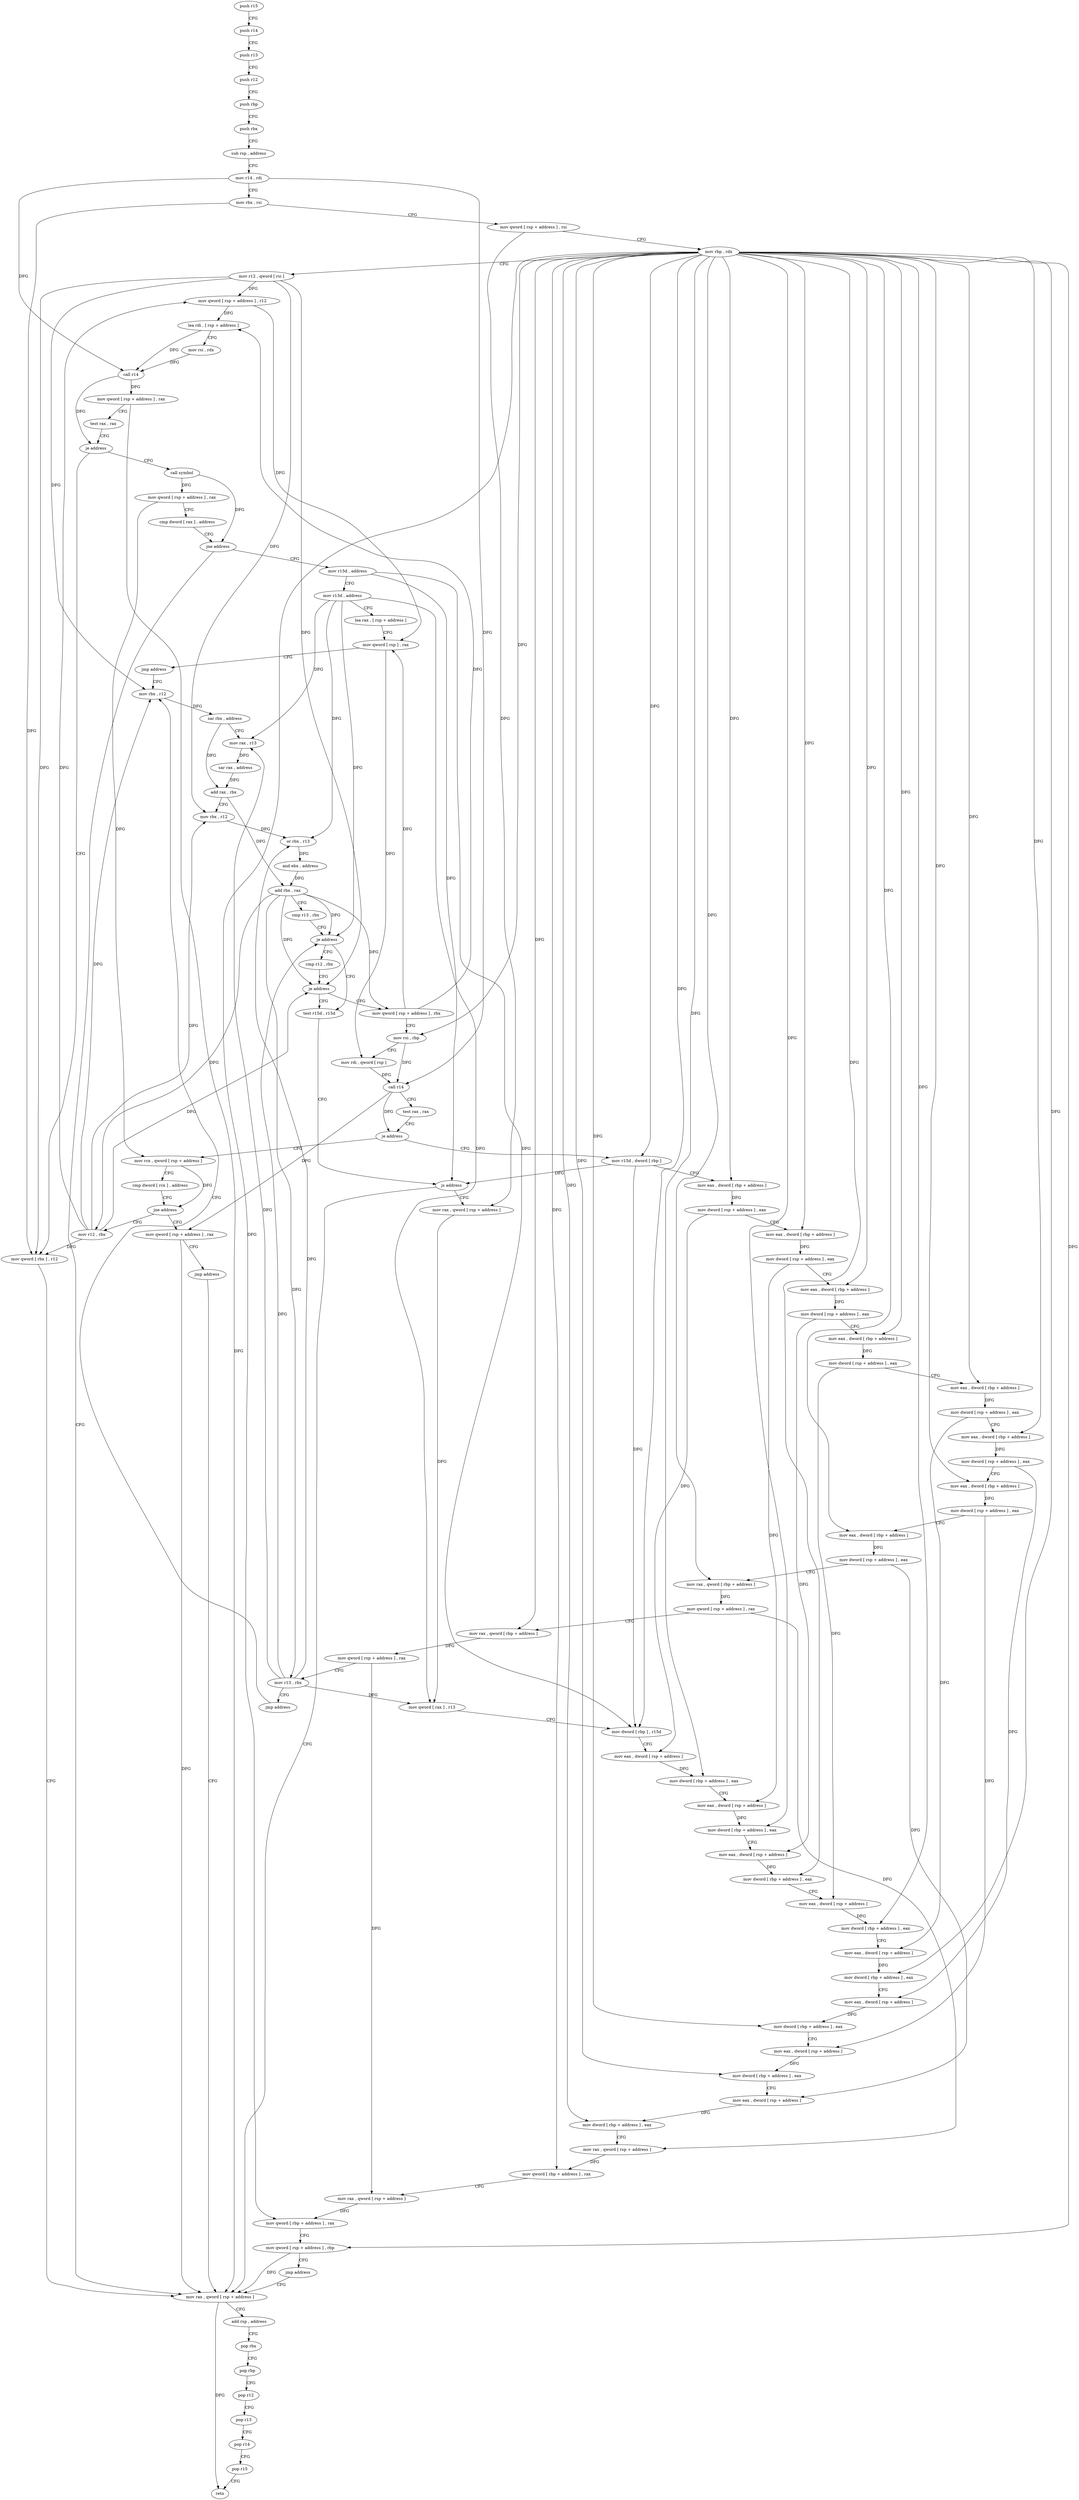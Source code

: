 digraph "func" {
"285031" [label = "push r15" ]
"285033" [label = "push r14" ]
"285035" [label = "push r13" ]
"285037" [label = "push r12" ]
"285039" [label = "push rbp" ]
"285040" [label = "push rbx" ]
"285041" [label = "sub rsp , address" ]
"285045" [label = "mov r14 , rdi" ]
"285048" [label = "mov rbx , rsi" ]
"285051" [label = "mov qword [ rsp + address ] , rsi" ]
"285056" [label = "mov rbp , rdx" ]
"285059" [label = "mov r12 , qword [ rsi ]" ]
"285062" [label = "mov qword [ rsp + address ] , r12" ]
"285067" [label = "lea rdi , [ rsp + address ]" ]
"285072" [label = "mov rsi , rdx" ]
"285075" [label = "call r14" ]
"285078" [label = "mov qword [ rsp + address ] , rax" ]
"285083" [label = "test rax , rax" ]
"285086" [label = "je address" ]
"285111" [label = "call symbol" ]
"285088" [label = "mov qword [ rbx ] , r12" ]
"285116" [label = "mov qword [ rsp + address ] , rax" ]
"285121" [label = "cmp dword [ rax ] , address" ]
"285124" [label = "jne address" ]
"285091" [label = "mov rax , qword [ rsp + address ]" ]
"285126" [label = "mov r15d , address" ]
"285096" [label = "add rsp , address" ]
"285100" [label = "pop rbx" ]
"285101" [label = "pop rbp" ]
"285102" [label = "pop r12" ]
"285104" [label = "pop r13" ]
"285106" [label = "pop r14" ]
"285108" [label = "pop r15" ]
"285110" [label = "retn" ]
"285132" [label = "mov r13d , address" ]
"285138" [label = "lea rax , [ rsp + address ]" ]
"285143" [label = "mov qword [ rsp ] , rax" ]
"285147" [label = "jmp address" ]
"285166" [label = "mov rbx , r12" ]
"285169" [label = "sar rbx , address" ]
"285172" [label = "mov rax , r13" ]
"285175" [label = "sar rax , address" ]
"285178" [label = "add rax , rbx" ]
"285181" [label = "mov rbx , r12" ]
"285184" [label = "or rbx , r13" ]
"285187" [label = "and ebx , address" ]
"285190" [label = "add rbx , rax" ]
"285193" [label = "cmp r13 , rbx" ]
"285196" [label = "je address" ]
"285309" [label = "test r15d , r15d" ]
"285198" [label = "cmp r12 , rbx" ]
"285312" [label = "js address" ]
"285318" [label = "mov rax , qword [ rsp + address ]" ]
"285201" [label = "je address" ]
"285203" [label = "mov qword [ rsp + address ] , rbx" ]
"285323" [label = "mov qword [ rax ] , r13" ]
"285326" [label = "mov dword [ rbp ] , r15d" ]
"285330" [label = "mov eax , dword [ rsp + address ]" ]
"285334" [label = "mov dword [ rbp + address ] , eax" ]
"285337" [label = "mov eax , dword [ rsp + address ]" ]
"285341" [label = "mov dword [ rbp + address ] , eax" ]
"285344" [label = "mov eax , dword [ rsp + address ]" ]
"285348" [label = "mov dword [ rbp + address ] , eax" ]
"285351" [label = "mov eax , dword [ rsp + address ]" ]
"285355" [label = "mov dword [ rbp + address ] , eax" ]
"285358" [label = "mov eax , dword [ rsp + address ]" ]
"285362" [label = "mov dword [ rbp + address ] , eax" ]
"285365" [label = "mov eax , dword [ rsp + address ]" ]
"285369" [label = "mov dword [ rbp + address ] , eax" ]
"285372" [label = "mov eax , dword [ rsp + address ]" ]
"285376" [label = "mov dword [ rbp + address ] , eax" ]
"285379" [label = "mov eax , dword [ rsp + address ]" ]
"285383" [label = "mov dword [ rbp + address ] , eax" ]
"285386" [label = "mov rax , qword [ rsp + address ]" ]
"285391" [label = "mov qword [ rbp + address ] , rax" ]
"285395" [label = "mov rax , qword [ rsp + address ]" ]
"285400" [label = "mov qword [ rbp + address ] , rax" ]
"285404" [label = "mov qword [ rsp + address ] , rbp" ]
"285409" [label = "jmp address" ]
"285208" [label = "mov rsi , rbp" ]
"285211" [label = "mov rdi , qword [ rsp ]" ]
"285215" [label = "call r14" ]
"285218" [label = "test rax , rax" ]
"285221" [label = "je address" ]
"285149" [label = "mov rcx , qword [ rsp + address ]" ]
"285223" [label = "mov r15d , dword [ rbp ]" ]
"285154" [label = "cmp dword [ rcx ] , address" ]
"285157" [label = "jne address" ]
"285414" [label = "mov qword [ rsp + address ] , rax" ]
"285163" [label = "mov r12 , rbx" ]
"285227" [label = "mov eax , dword [ rbp + address ]" ]
"285230" [label = "mov dword [ rsp + address ] , eax" ]
"285234" [label = "mov eax , dword [ rbp + address ]" ]
"285237" [label = "mov dword [ rsp + address ] , eax" ]
"285241" [label = "mov eax , dword [ rbp + address ]" ]
"285244" [label = "mov dword [ rsp + address ] , eax" ]
"285248" [label = "mov eax , dword [ rbp + address ]" ]
"285251" [label = "mov dword [ rsp + address ] , eax" ]
"285255" [label = "mov eax , dword [ rbp + address ]" ]
"285258" [label = "mov dword [ rsp + address ] , eax" ]
"285262" [label = "mov eax , dword [ rbp + address ]" ]
"285265" [label = "mov dword [ rsp + address ] , eax" ]
"285269" [label = "mov eax , dword [ rbp + address ]" ]
"285272" [label = "mov dword [ rsp + address ] , eax" ]
"285276" [label = "mov eax , dword [ rbp + address ]" ]
"285279" [label = "mov dword [ rsp + address ] , eax" ]
"285283" [label = "mov rax , qword [ rbp + address ]" ]
"285287" [label = "mov qword [ rsp + address ] , rax" ]
"285292" [label = "mov rax , qword [ rbp + address ]" ]
"285296" [label = "mov qword [ rsp + address ] , rax" ]
"285301" [label = "mov r13 , rbx" ]
"285304" [label = "jmp address" ]
"285419" [label = "jmp address" ]
"285031" -> "285033" [ label = "CFG" ]
"285033" -> "285035" [ label = "CFG" ]
"285035" -> "285037" [ label = "CFG" ]
"285037" -> "285039" [ label = "CFG" ]
"285039" -> "285040" [ label = "CFG" ]
"285040" -> "285041" [ label = "CFG" ]
"285041" -> "285045" [ label = "CFG" ]
"285045" -> "285048" [ label = "CFG" ]
"285045" -> "285075" [ label = "DFG" ]
"285045" -> "285215" [ label = "DFG" ]
"285048" -> "285051" [ label = "CFG" ]
"285048" -> "285088" [ label = "DFG" ]
"285051" -> "285056" [ label = "CFG" ]
"285051" -> "285318" [ label = "DFG" ]
"285056" -> "285059" [ label = "CFG" ]
"285056" -> "285326" [ label = "DFG" ]
"285056" -> "285334" [ label = "DFG" ]
"285056" -> "285341" [ label = "DFG" ]
"285056" -> "285348" [ label = "DFG" ]
"285056" -> "285355" [ label = "DFG" ]
"285056" -> "285362" [ label = "DFG" ]
"285056" -> "285369" [ label = "DFG" ]
"285056" -> "285376" [ label = "DFG" ]
"285056" -> "285383" [ label = "DFG" ]
"285056" -> "285391" [ label = "DFG" ]
"285056" -> "285400" [ label = "DFG" ]
"285056" -> "285404" [ label = "DFG" ]
"285056" -> "285208" [ label = "DFG" ]
"285056" -> "285223" [ label = "DFG" ]
"285056" -> "285227" [ label = "DFG" ]
"285056" -> "285234" [ label = "DFG" ]
"285056" -> "285241" [ label = "DFG" ]
"285056" -> "285248" [ label = "DFG" ]
"285056" -> "285255" [ label = "DFG" ]
"285056" -> "285262" [ label = "DFG" ]
"285056" -> "285269" [ label = "DFG" ]
"285056" -> "285276" [ label = "DFG" ]
"285056" -> "285283" [ label = "DFG" ]
"285056" -> "285292" [ label = "DFG" ]
"285059" -> "285062" [ label = "DFG" ]
"285059" -> "285088" [ label = "DFG" ]
"285059" -> "285166" [ label = "DFG" ]
"285059" -> "285181" [ label = "DFG" ]
"285059" -> "285201" [ label = "DFG" ]
"285062" -> "285067" [ label = "DFG" ]
"285062" -> "285143" [ label = "DFG" ]
"285067" -> "285072" [ label = "CFG" ]
"285067" -> "285075" [ label = "DFG" ]
"285072" -> "285075" [ label = "DFG" ]
"285075" -> "285078" [ label = "DFG" ]
"285075" -> "285086" [ label = "DFG" ]
"285078" -> "285083" [ label = "CFG" ]
"285078" -> "285091" [ label = "DFG" ]
"285083" -> "285086" [ label = "CFG" ]
"285086" -> "285111" [ label = "CFG" ]
"285086" -> "285088" [ label = "CFG" ]
"285111" -> "285116" [ label = "DFG" ]
"285111" -> "285124" [ label = "DFG" ]
"285088" -> "285091" [ label = "CFG" ]
"285116" -> "285121" [ label = "CFG" ]
"285116" -> "285149" [ label = "DFG" ]
"285121" -> "285124" [ label = "CFG" ]
"285124" -> "285091" [ label = "CFG" ]
"285124" -> "285126" [ label = "CFG" ]
"285091" -> "285096" [ label = "CFG" ]
"285091" -> "285110" [ label = "DFG" ]
"285126" -> "285132" [ label = "CFG" ]
"285126" -> "285312" [ label = "DFG" ]
"285126" -> "285326" [ label = "DFG" ]
"285096" -> "285100" [ label = "CFG" ]
"285100" -> "285101" [ label = "CFG" ]
"285101" -> "285102" [ label = "CFG" ]
"285102" -> "285104" [ label = "CFG" ]
"285104" -> "285106" [ label = "CFG" ]
"285106" -> "285108" [ label = "CFG" ]
"285108" -> "285110" [ label = "CFG" ]
"285132" -> "285138" [ label = "CFG" ]
"285132" -> "285172" [ label = "DFG" ]
"285132" -> "285184" [ label = "DFG" ]
"285132" -> "285196" [ label = "DFG" ]
"285132" -> "285323" [ label = "DFG" ]
"285138" -> "285143" [ label = "CFG" ]
"285143" -> "285147" [ label = "CFG" ]
"285143" -> "285211" [ label = "DFG" ]
"285147" -> "285166" [ label = "CFG" ]
"285166" -> "285169" [ label = "DFG" ]
"285169" -> "285172" [ label = "CFG" ]
"285169" -> "285178" [ label = "DFG" ]
"285172" -> "285175" [ label = "DFG" ]
"285175" -> "285178" [ label = "DFG" ]
"285178" -> "285181" [ label = "CFG" ]
"285178" -> "285190" [ label = "DFG" ]
"285181" -> "285184" [ label = "DFG" ]
"285184" -> "285187" [ label = "DFG" ]
"285187" -> "285190" [ label = "DFG" ]
"285190" -> "285193" [ label = "CFG" ]
"285190" -> "285196" [ label = "DFG" ]
"285190" -> "285201" [ label = "DFG" ]
"285190" -> "285203" [ label = "DFG" ]
"285190" -> "285301" [ label = "DFG" ]
"285190" -> "285163" [ label = "DFG" ]
"285193" -> "285196" [ label = "CFG" ]
"285196" -> "285309" [ label = "CFG" ]
"285196" -> "285198" [ label = "CFG" ]
"285309" -> "285312" [ label = "CFG" ]
"285198" -> "285201" [ label = "CFG" ]
"285312" -> "285091" [ label = "CFG" ]
"285312" -> "285318" [ label = "CFG" ]
"285318" -> "285323" [ label = "DFG" ]
"285201" -> "285309" [ label = "CFG" ]
"285201" -> "285203" [ label = "CFG" ]
"285203" -> "285208" [ label = "CFG" ]
"285203" -> "285067" [ label = "DFG" ]
"285203" -> "285143" [ label = "DFG" ]
"285323" -> "285326" [ label = "CFG" ]
"285326" -> "285330" [ label = "CFG" ]
"285330" -> "285334" [ label = "DFG" ]
"285334" -> "285337" [ label = "CFG" ]
"285337" -> "285341" [ label = "DFG" ]
"285341" -> "285344" [ label = "CFG" ]
"285344" -> "285348" [ label = "DFG" ]
"285348" -> "285351" [ label = "CFG" ]
"285351" -> "285355" [ label = "DFG" ]
"285355" -> "285358" [ label = "CFG" ]
"285358" -> "285362" [ label = "DFG" ]
"285362" -> "285365" [ label = "CFG" ]
"285365" -> "285369" [ label = "DFG" ]
"285369" -> "285372" [ label = "CFG" ]
"285372" -> "285376" [ label = "DFG" ]
"285376" -> "285379" [ label = "CFG" ]
"285379" -> "285383" [ label = "DFG" ]
"285383" -> "285386" [ label = "CFG" ]
"285386" -> "285391" [ label = "DFG" ]
"285391" -> "285395" [ label = "CFG" ]
"285395" -> "285400" [ label = "DFG" ]
"285400" -> "285404" [ label = "CFG" ]
"285404" -> "285409" [ label = "CFG" ]
"285404" -> "285091" [ label = "DFG" ]
"285409" -> "285091" [ label = "CFG" ]
"285208" -> "285211" [ label = "CFG" ]
"285208" -> "285215" [ label = "DFG" ]
"285211" -> "285215" [ label = "DFG" ]
"285215" -> "285218" [ label = "CFG" ]
"285215" -> "285221" [ label = "DFG" ]
"285215" -> "285414" [ label = "DFG" ]
"285218" -> "285221" [ label = "CFG" ]
"285221" -> "285149" [ label = "CFG" ]
"285221" -> "285223" [ label = "CFG" ]
"285149" -> "285154" [ label = "CFG" ]
"285149" -> "285157" [ label = "DFG" ]
"285223" -> "285227" [ label = "CFG" ]
"285223" -> "285312" [ label = "DFG" ]
"285223" -> "285326" [ label = "DFG" ]
"285154" -> "285157" [ label = "CFG" ]
"285157" -> "285414" [ label = "CFG" ]
"285157" -> "285163" [ label = "CFG" ]
"285414" -> "285419" [ label = "CFG" ]
"285414" -> "285091" [ label = "DFG" ]
"285163" -> "285166" [ label = "DFG" ]
"285163" -> "285062" [ label = "DFG" ]
"285163" -> "285088" [ label = "DFG" ]
"285163" -> "285181" [ label = "DFG" ]
"285163" -> "285201" [ label = "DFG" ]
"285227" -> "285230" [ label = "DFG" ]
"285230" -> "285234" [ label = "CFG" ]
"285230" -> "285330" [ label = "DFG" ]
"285234" -> "285237" [ label = "DFG" ]
"285237" -> "285241" [ label = "CFG" ]
"285237" -> "285337" [ label = "DFG" ]
"285241" -> "285244" [ label = "DFG" ]
"285244" -> "285248" [ label = "CFG" ]
"285244" -> "285344" [ label = "DFG" ]
"285248" -> "285251" [ label = "DFG" ]
"285251" -> "285255" [ label = "CFG" ]
"285251" -> "285351" [ label = "DFG" ]
"285255" -> "285258" [ label = "DFG" ]
"285258" -> "285262" [ label = "CFG" ]
"285258" -> "285358" [ label = "DFG" ]
"285262" -> "285265" [ label = "DFG" ]
"285265" -> "285269" [ label = "CFG" ]
"285265" -> "285365" [ label = "DFG" ]
"285269" -> "285272" [ label = "DFG" ]
"285272" -> "285276" [ label = "CFG" ]
"285272" -> "285372" [ label = "DFG" ]
"285276" -> "285279" [ label = "DFG" ]
"285279" -> "285283" [ label = "CFG" ]
"285279" -> "285379" [ label = "DFG" ]
"285283" -> "285287" [ label = "DFG" ]
"285287" -> "285292" [ label = "CFG" ]
"285287" -> "285386" [ label = "DFG" ]
"285292" -> "285296" [ label = "DFG" ]
"285296" -> "285301" [ label = "CFG" ]
"285296" -> "285395" [ label = "DFG" ]
"285301" -> "285304" [ label = "CFG" ]
"285301" -> "285172" [ label = "DFG" ]
"285301" -> "285184" [ label = "DFG" ]
"285301" -> "285323" [ label = "DFG" ]
"285301" -> "285196" [ label = "DFG" ]
"285304" -> "285166" [ label = "CFG" ]
"285419" -> "285091" [ label = "CFG" ]
}

